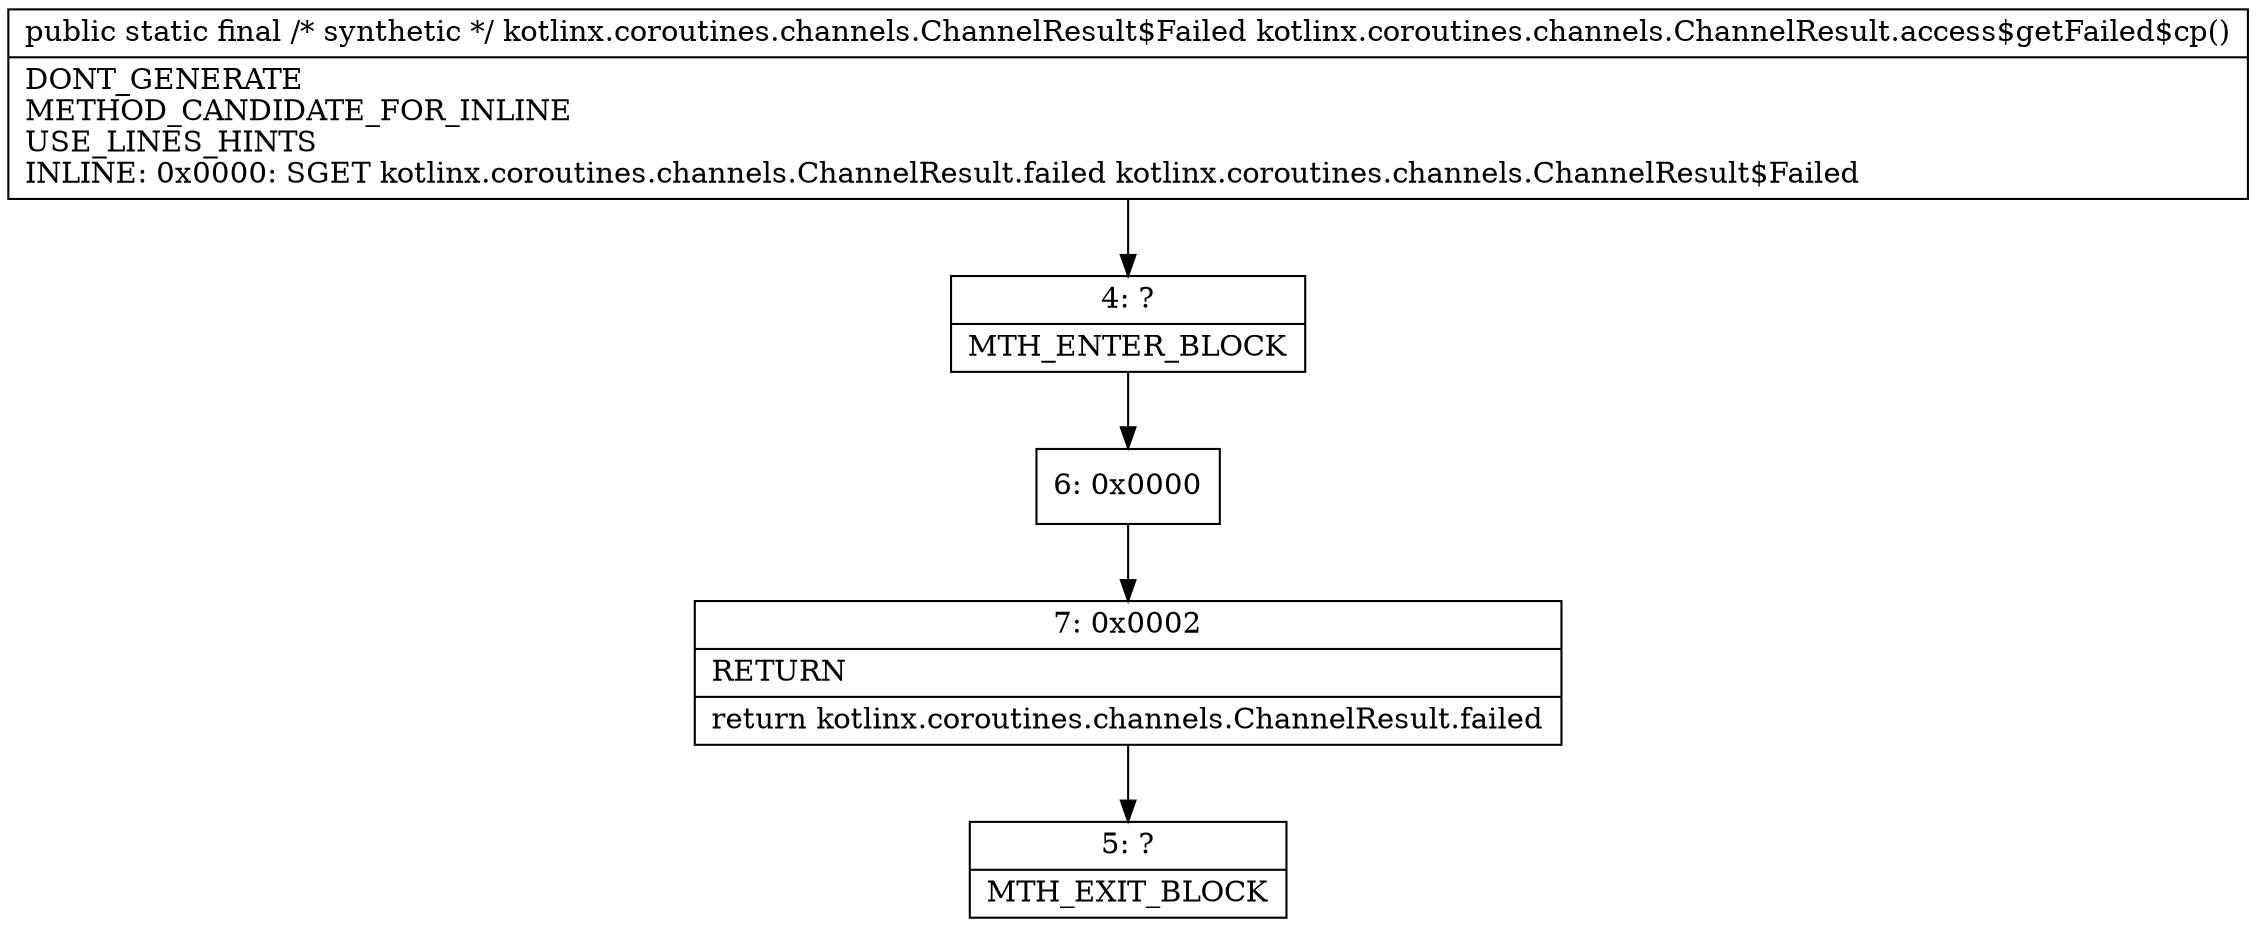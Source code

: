 digraph "CFG forkotlinx.coroutines.channels.ChannelResult.access$getFailed$cp()Lkotlinx\/coroutines\/channels\/ChannelResult$Failed;" {
Node_4 [shape=record,label="{4\:\ ?|MTH_ENTER_BLOCK\l}"];
Node_6 [shape=record,label="{6\:\ 0x0000}"];
Node_7 [shape=record,label="{7\:\ 0x0002|RETURN\l|return kotlinx.coroutines.channels.ChannelResult.failed\l}"];
Node_5 [shape=record,label="{5\:\ ?|MTH_EXIT_BLOCK\l}"];
MethodNode[shape=record,label="{public static final \/* synthetic *\/ kotlinx.coroutines.channels.ChannelResult$Failed kotlinx.coroutines.channels.ChannelResult.access$getFailed$cp()  | DONT_GENERATE\lMETHOD_CANDIDATE_FOR_INLINE\lUSE_LINES_HINTS\lINLINE: 0x0000: SGET   kotlinx.coroutines.channels.ChannelResult.failed kotlinx.coroutines.channels.ChannelResult$Failed\l}"];
MethodNode -> Node_4;Node_4 -> Node_6;
Node_6 -> Node_7;
Node_7 -> Node_5;
}


